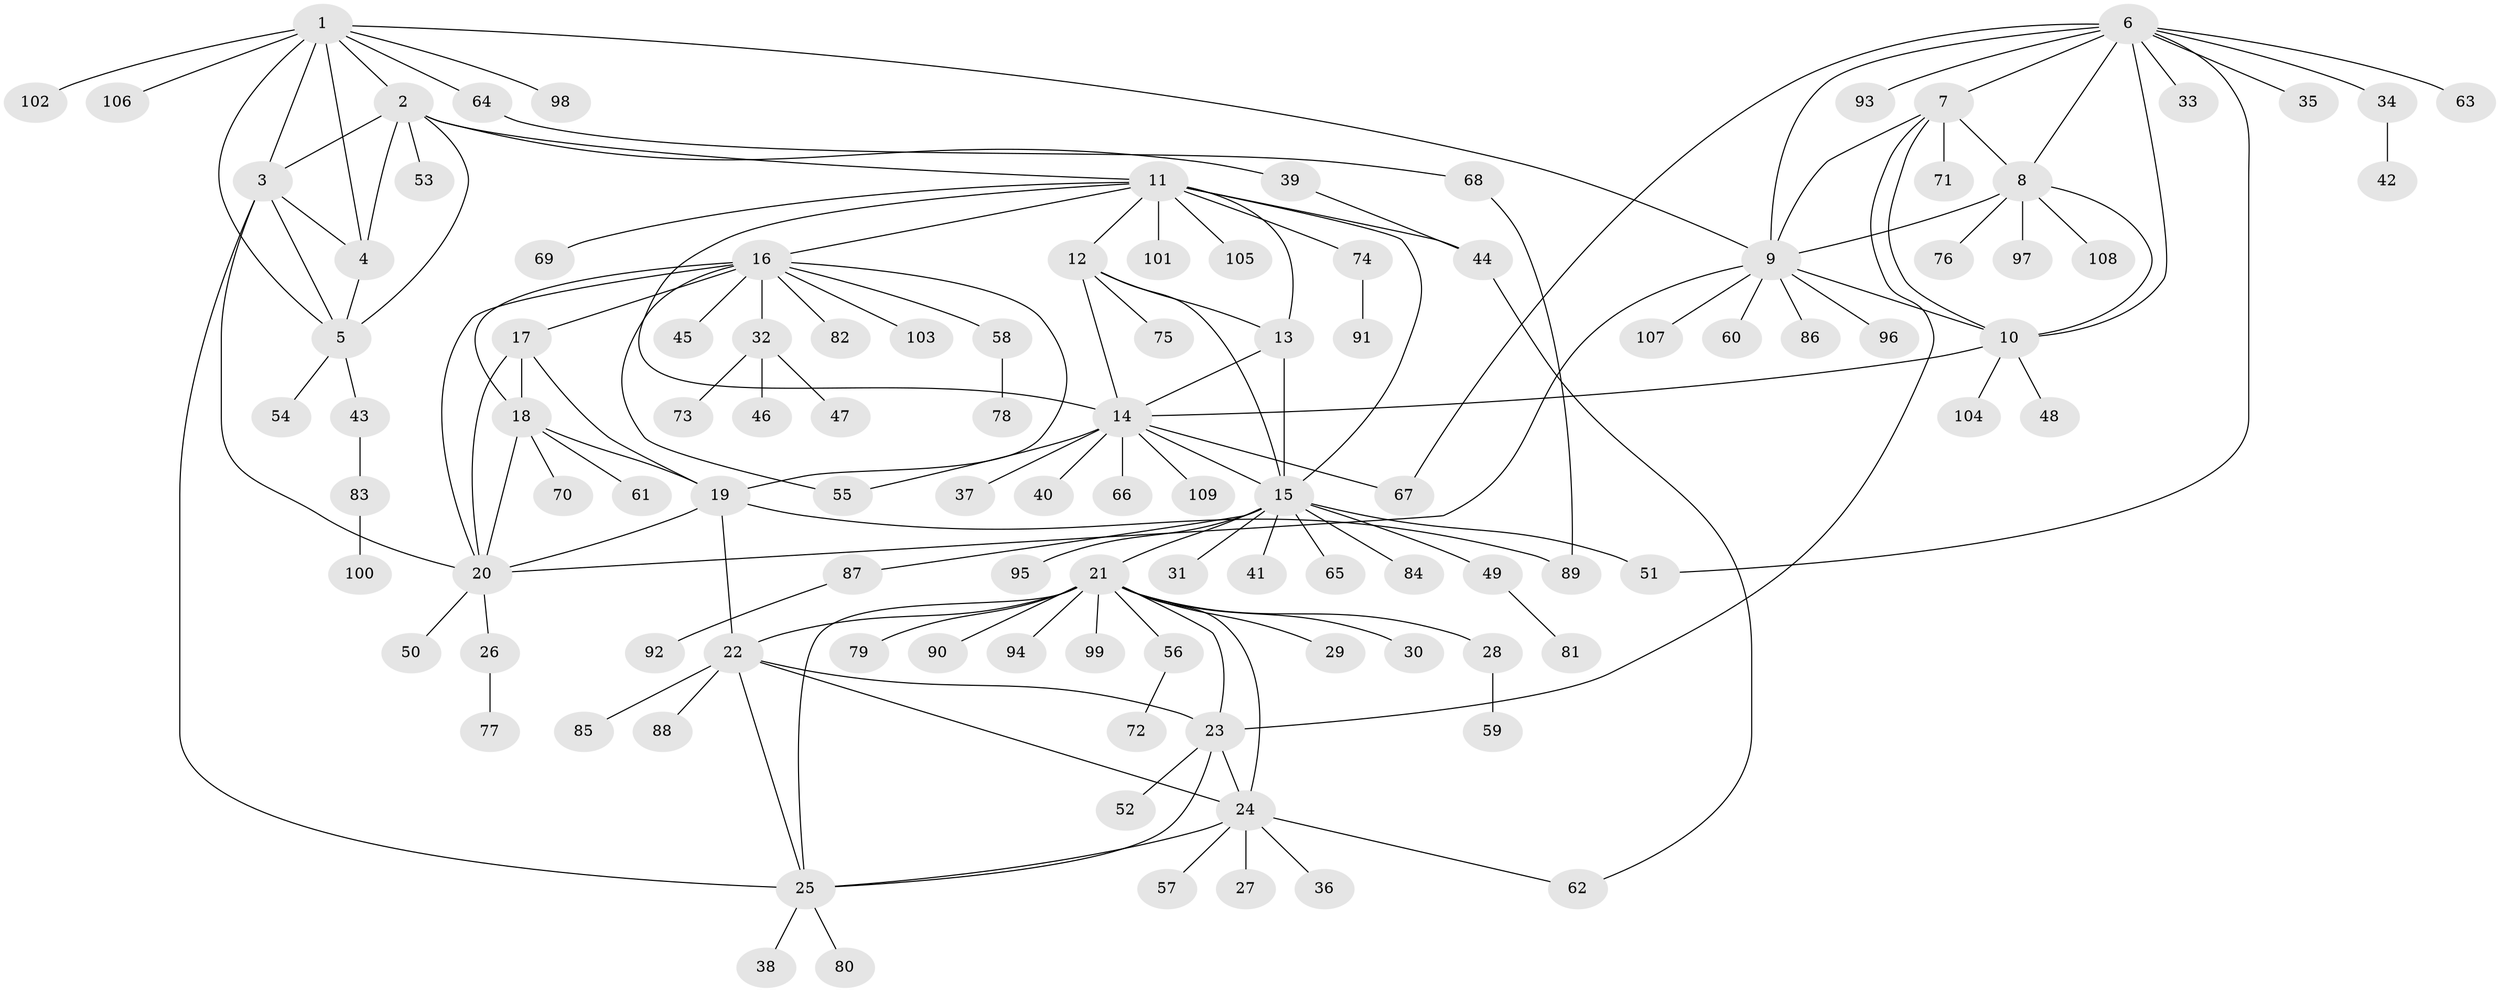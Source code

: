 // coarse degree distribution, {5: 0.023255813953488372, 6: 0.06976744186046512, 2: 0.023255813953488372, 3: 0.023255813953488372, 1: 0.7674418604651163, 8: 0.046511627906976744, 7: 0.023255813953488372, 12: 0.023255813953488372}
// Generated by graph-tools (version 1.1) at 2025/58/03/04/25 21:58:14]
// undirected, 109 vertices, 150 edges
graph export_dot {
graph [start="1"]
  node [color=gray90,style=filled];
  1;
  2;
  3;
  4;
  5;
  6;
  7;
  8;
  9;
  10;
  11;
  12;
  13;
  14;
  15;
  16;
  17;
  18;
  19;
  20;
  21;
  22;
  23;
  24;
  25;
  26;
  27;
  28;
  29;
  30;
  31;
  32;
  33;
  34;
  35;
  36;
  37;
  38;
  39;
  40;
  41;
  42;
  43;
  44;
  45;
  46;
  47;
  48;
  49;
  50;
  51;
  52;
  53;
  54;
  55;
  56;
  57;
  58;
  59;
  60;
  61;
  62;
  63;
  64;
  65;
  66;
  67;
  68;
  69;
  70;
  71;
  72;
  73;
  74;
  75;
  76;
  77;
  78;
  79;
  80;
  81;
  82;
  83;
  84;
  85;
  86;
  87;
  88;
  89;
  90;
  91;
  92;
  93;
  94;
  95;
  96;
  97;
  98;
  99;
  100;
  101;
  102;
  103;
  104;
  105;
  106;
  107;
  108;
  109;
  1 -- 2;
  1 -- 3;
  1 -- 4;
  1 -- 5;
  1 -- 9;
  1 -- 64;
  1 -- 98;
  1 -- 102;
  1 -- 106;
  2 -- 3;
  2 -- 4;
  2 -- 5;
  2 -- 11;
  2 -- 39;
  2 -- 53;
  3 -- 4;
  3 -- 5;
  3 -- 20;
  3 -- 25;
  4 -- 5;
  5 -- 43;
  5 -- 54;
  6 -- 7;
  6 -- 8;
  6 -- 9;
  6 -- 10;
  6 -- 33;
  6 -- 34;
  6 -- 35;
  6 -- 51;
  6 -- 63;
  6 -- 67;
  6 -- 93;
  7 -- 8;
  7 -- 9;
  7 -- 10;
  7 -- 23;
  7 -- 71;
  8 -- 9;
  8 -- 10;
  8 -- 76;
  8 -- 97;
  8 -- 108;
  9 -- 10;
  9 -- 20;
  9 -- 60;
  9 -- 86;
  9 -- 96;
  9 -- 107;
  10 -- 14;
  10 -- 48;
  10 -- 104;
  11 -- 12;
  11 -- 13;
  11 -- 14;
  11 -- 15;
  11 -- 16;
  11 -- 44;
  11 -- 69;
  11 -- 74;
  11 -- 101;
  11 -- 105;
  12 -- 13;
  12 -- 14;
  12 -- 15;
  12 -- 75;
  13 -- 14;
  13 -- 15;
  14 -- 15;
  14 -- 37;
  14 -- 40;
  14 -- 55;
  14 -- 66;
  14 -- 67;
  14 -- 109;
  15 -- 21;
  15 -- 31;
  15 -- 41;
  15 -- 49;
  15 -- 51;
  15 -- 65;
  15 -- 84;
  15 -- 87;
  15 -- 95;
  16 -- 17;
  16 -- 18;
  16 -- 19;
  16 -- 20;
  16 -- 32;
  16 -- 45;
  16 -- 55;
  16 -- 58;
  16 -- 82;
  16 -- 103;
  17 -- 18;
  17 -- 19;
  17 -- 20;
  18 -- 19;
  18 -- 20;
  18 -- 61;
  18 -- 70;
  19 -- 20;
  19 -- 22;
  19 -- 89;
  20 -- 26;
  20 -- 50;
  21 -- 22;
  21 -- 23;
  21 -- 24;
  21 -- 25;
  21 -- 28;
  21 -- 29;
  21 -- 30;
  21 -- 56;
  21 -- 79;
  21 -- 90;
  21 -- 94;
  21 -- 99;
  22 -- 23;
  22 -- 24;
  22 -- 25;
  22 -- 85;
  22 -- 88;
  23 -- 24;
  23 -- 25;
  23 -- 52;
  24 -- 25;
  24 -- 27;
  24 -- 36;
  24 -- 57;
  24 -- 62;
  25 -- 38;
  25 -- 80;
  26 -- 77;
  28 -- 59;
  32 -- 46;
  32 -- 47;
  32 -- 73;
  34 -- 42;
  39 -- 44;
  43 -- 83;
  44 -- 62;
  49 -- 81;
  56 -- 72;
  58 -- 78;
  64 -- 68;
  68 -- 89;
  74 -- 91;
  83 -- 100;
  87 -- 92;
}
